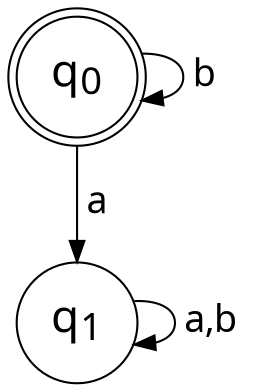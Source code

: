 digraph g {
	rankdir=TD;
	size="8,5"

	node [fontname="Arial:bold" fontsize=22];
	edge [fontname="Helvetica:bold" fontsize=18];

	node [shape = doublecircle];
		q0 [label=<q<SUB>0</SUB>>];
	node [shape = circle];
		q1 [label=<q<SUB>1</SUB>>];

	q0-> q0 [label = " b "];
	q0-> q1 [label = " a "];
	q1-> q1 [label = " a,b "];
}